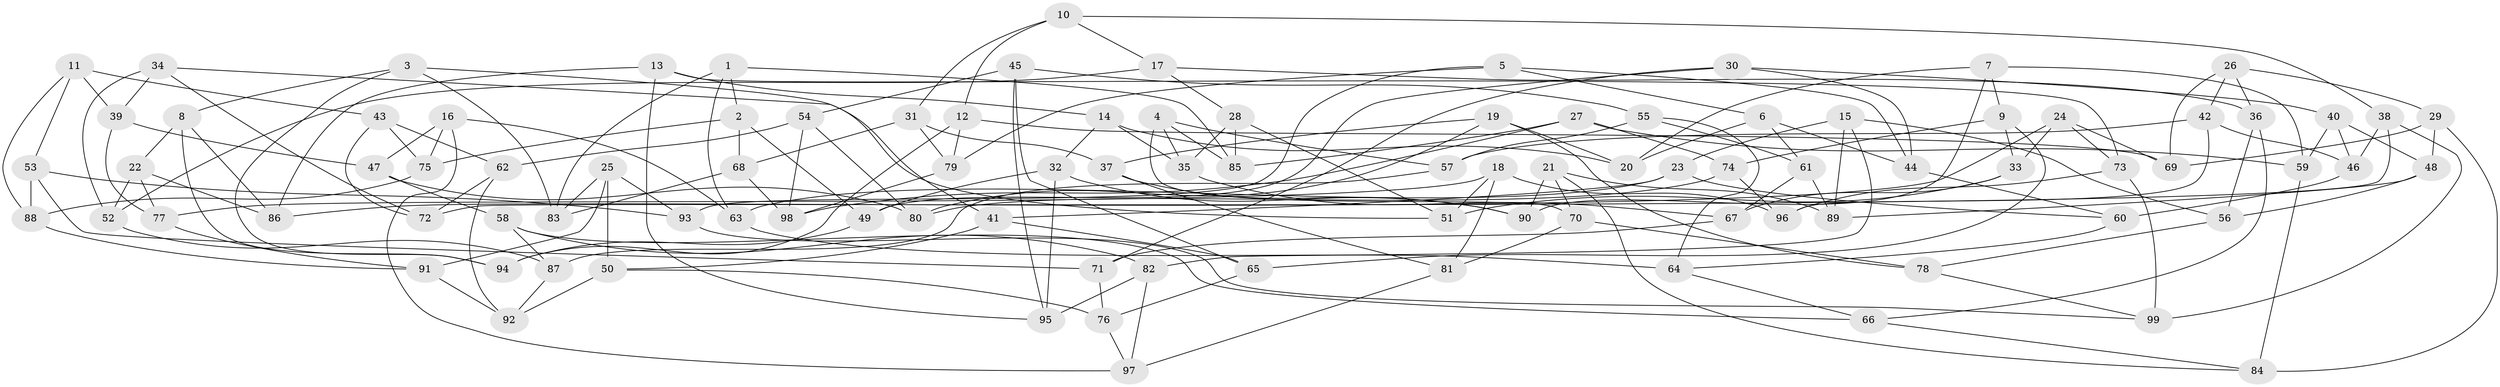 // coarse degree distribution, {6: 0.12903225806451613, 7: 0.16129032258064516, 9: 0.1935483870967742, 12: 0.03225806451612903, 8: 0.0967741935483871, 5: 0.3225806451612903, 11: 0.03225806451612903, 4: 0.03225806451612903}
// Generated by graph-tools (version 1.1) at 2025/53/03/04/25 22:53:37]
// undirected, 99 vertices, 198 edges
graph export_dot {
  node [color=gray90,style=filled];
  1;
  2;
  3;
  4;
  5;
  6;
  7;
  8;
  9;
  10;
  11;
  12;
  13;
  14;
  15;
  16;
  17;
  18;
  19;
  20;
  21;
  22;
  23;
  24;
  25;
  26;
  27;
  28;
  29;
  30;
  31;
  32;
  33;
  34;
  35;
  36;
  37;
  38;
  39;
  40;
  41;
  42;
  43;
  44;
  45;
  46;
  47;
  48;
  49;
  50;
  51;
  52;
  53;
  54;
  55;
  56;
  57;
  58;
  59;
  60;
  61;
  62;
  63;
  64;
  65;
  66;
  67;
  68;
  69;
  70;
  71;
  72;
  73;
  74;
  75;
  76;
  77;
  78;
  79;
  80;
  81;
  82;
  83;
  84;
  85;
  86;
  87;
  88;
  89;
  90;
  91;
  92;
  93;
  94;
  95;
  96;
  97;
  98;
  99;
  1 -- 83;
  1 -- 85;
  1 -- 2;
  1 -- 63;
  2 -- 75;
  2 -- 68;
  2 -- 49;
  3 -- 8;
  3 -- 41;
  3 -- 94;
  3 -- 83;
  4 -- 35;
  4 -- 70;
  4 -- 57;
  4 -- 85;
  5 -- 79;
  5 -- 44;
  5 -- 6;
  5 -- 93;
  6 -- 44;
  6 -- 20;
  6 -- 61;
  7 -- 20;
  7 -- 59;
  7 -- 9;
  7 -- 90;
  8 -- 22;
  8 -- 94;
  8 -- 86;
  9 -- 65;
  9 -- 33;
  9 -- 74;
  10 -- 38;
  10 -- 17;
  10 -- 31;
  10 -- 12;
  11 -- 43;
  11 -- 88;
  11 -- 53;
  11 -- 39;
  12 -- 79;
  12 -- 69;
  12 -- 94;
  13 -- 86;
  13 -- 73;
  13 -- 14;
  13 -- 95;
  14 -- 32;
  14 -- 20;
  14 -- 35;
  15 -- 82;
  15 -- 56;
  15 -- 23;
  15 -- 89;
  16 -- 47;
  16 -- 63;
  16 -- 97;
  16 -- 75;
  17 -- 28;
  17 -- 52;
  17 -- 36;
  18 -- 77;
  18 -- 51;
  18 -- 81;
  18 -- 96;
  19 -- 80;
  19 -- 37;
  19 -- 78;
  19 -- 20;
  21 -- 90;
  21 -- 70;
  21 -- 89;
  21 -- 84;
  22 -- 86;
  22 -- 52;
  22 -- 77;
  23 -- 63;
  23 -- 60;
  23 -- 41;
  24 -- 69;
  24 -- 33;
  24 -- 73;
  24 -- 86;
  25 -- 50;
  25 -- 91;
  25 -- 83;
  25 -- 93;
  26 -- 29;
  26 -- 36;
  26 -- 69;
  26 -- 42;
  27 -- 98;
  27 -- 85;
  27 -- 74;
  27 -- 59;
  28 -- 85;
  28 -- 51;
  28 -- 35;
  29 -- 69;
  29 -- 48;
  29 -- 84;
  30 -- 40;
  30 -- 49;
  30 -- 44;
  30 -- 71;
  31 -- 37;
  31 -- 68;
  31 -- 79;
  32 -- 90;
  32 -- 95;
  32 -- 49;
  33 -- 67;
  33 -- 51;
  34 -- 51;
  34 -- 72;
  34 -- 39;
  34 -- 52;
  35 -- 67;
  36 -- 66;
  36 -- 56;
  37 -- 81;
  37 -- 90;
  38 -- 72;
  38 -- 46;
  38 -- 99;
  39 -- 77;
  39 -- 47;
  40 -- 46;
  40 -- 48;
  40 -- 59;
  41 -- 50;
  41 -- 65;
  42 -- 46;
  42 -- 57;
  42 -- 96;
  43 -- 75;
  43 -- 72;
  43 -- 62;
  44 -- 60;
  45 -- 95;
  45 -- 55;
  45 -- 54;
  45 -- 65;
  46 -- 60;
  47 -- 58;
  47 -- 80;
  48 -- 89;
  48 -- 56;
  49 -- 94;
  50 -- 92;
  50 -- 76;
  52 -- 87;
  53 -- 93;
  53 -- 71;
  53 -- 88;
  54 -- 98;
  54 -- 62;
  54 -- 80;
  55 -- 64;
  55 -- 61;
  55 -- 57;
  56 -- 78;
  57 -- 87;
  58 -- 87;
  58 -- 66;
  58 -- 82;
  59 -- 84;
  60 -- 64;
  61 -- 67;
  61 -- 89;
  62 -- 92;
  62 -- 72;
  63 -- 64;
  64 -- 66;
  65 -- 76;
  66 -- 84;
  67 -- 71;
  68 -- 98;
  68 -- 83;
  70 -- 81;
  70 -- 78;
  71 -- 76;
  73 -- 99;
  73 -- 96;
  74 -- 96;
  74 -- 80;
  75 -- 88;
  76 -- 97;
  77 -- 91;
  78 -- 99;
  79 -- 98;
  81 -- 97;
  82 -- 95;
  82 -- 97;
  87 -- 92;
  88 -- 91;
  91 -- 92;
  93 -- 99;
}
